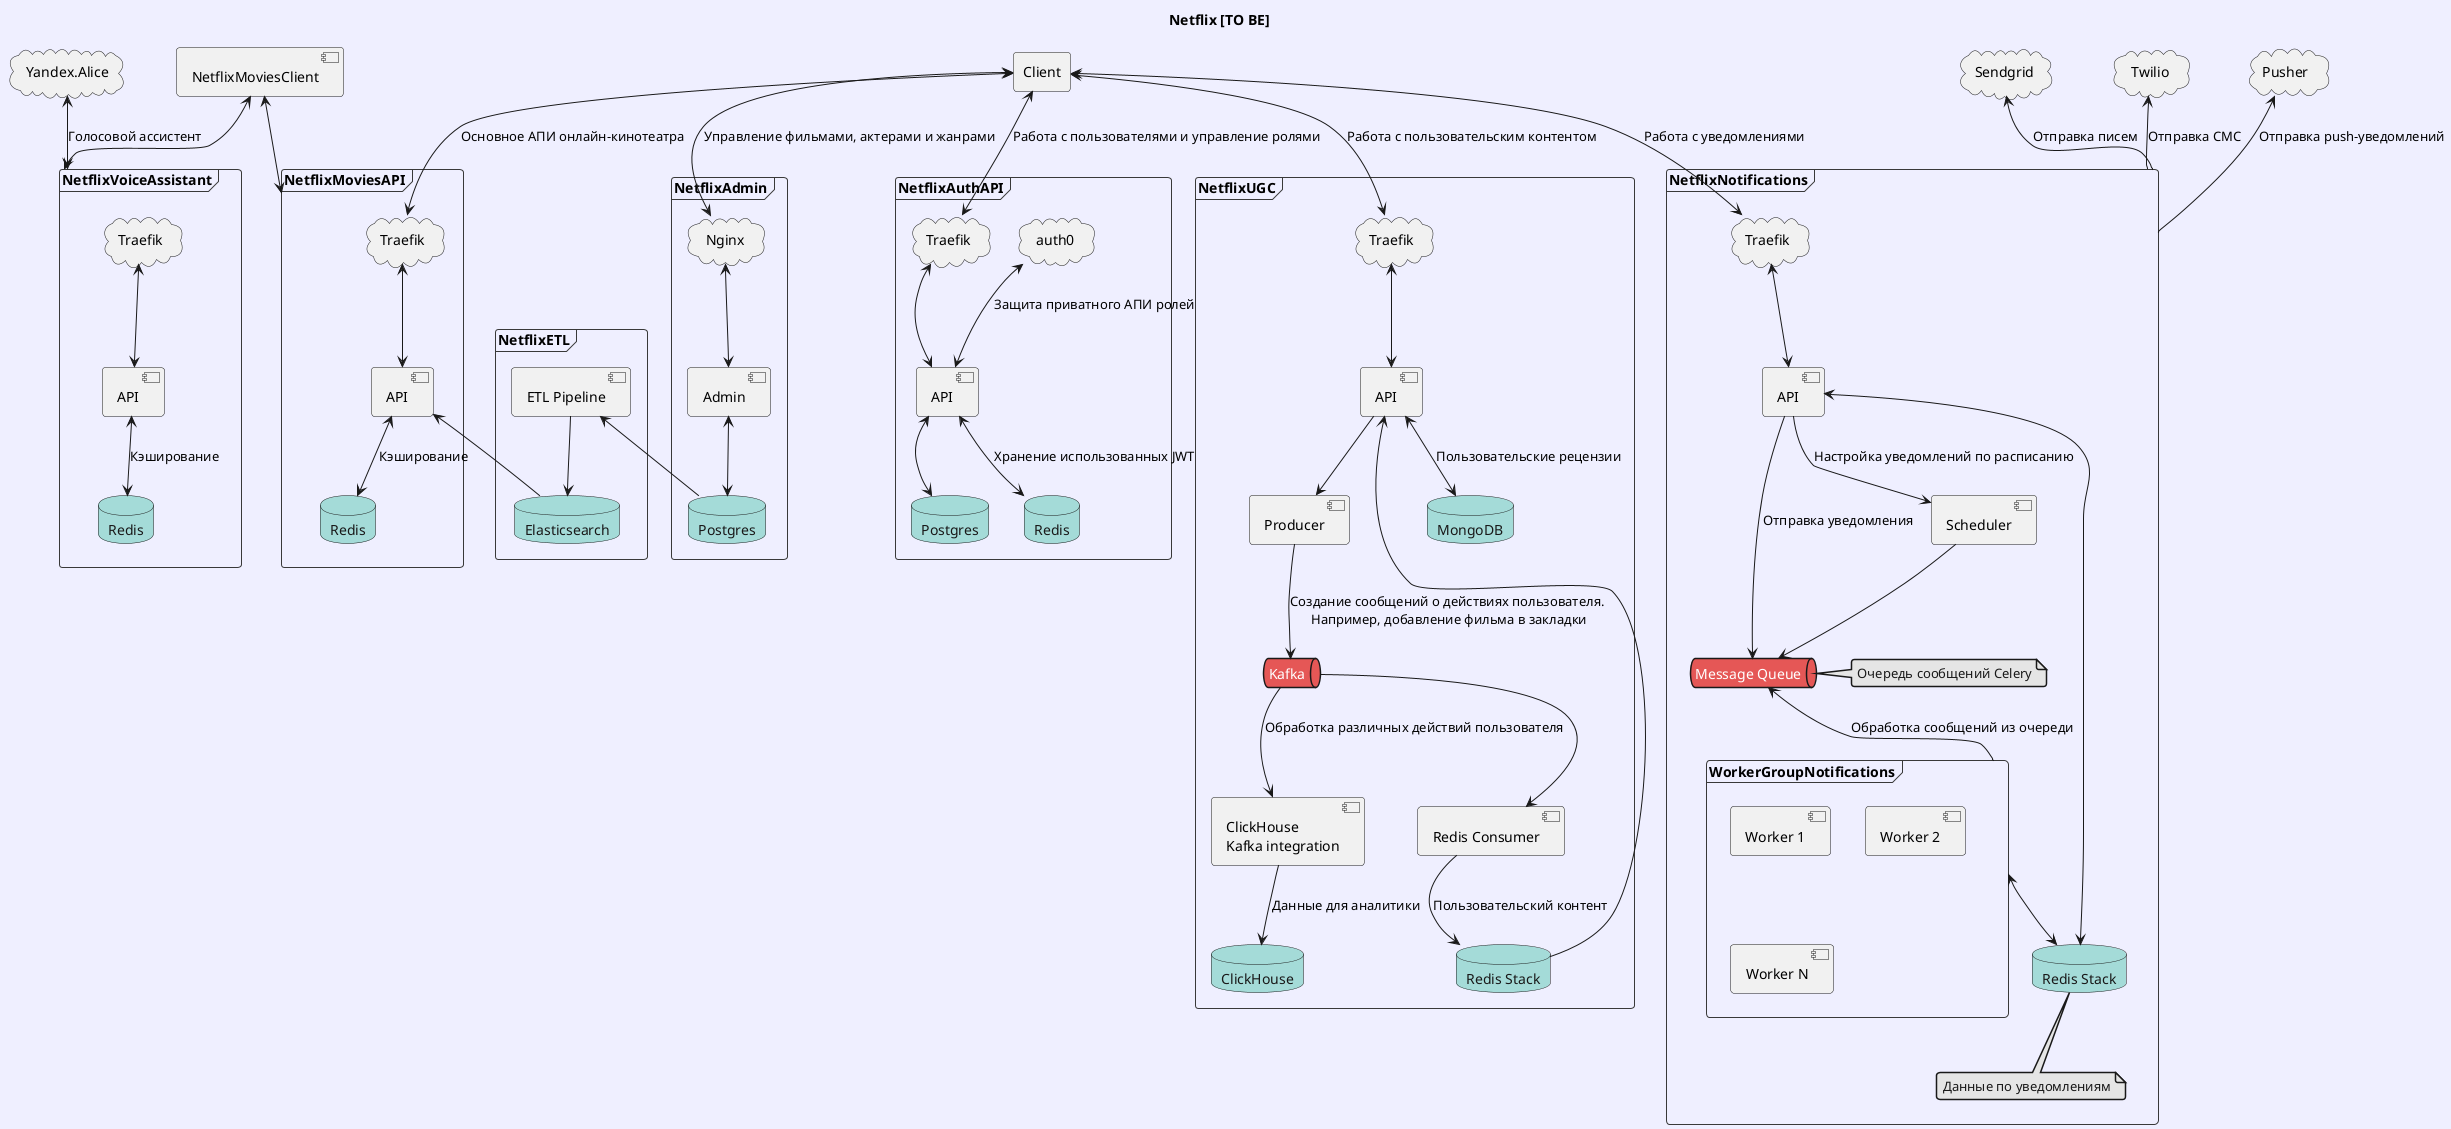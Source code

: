 @startuml
!theme mars
skinparam componentStyle uml2
skinparam defaultFontName Segoe UI
skinparam backgroundColor motivation

title Netflix [TO BE]

agent "Client" as base_client

cloud "Sendgrid" as sendgrid
cloud "Pusher" as pusher
cloud "Twilio" as twilio

cloud "Yandex.Alice" as yandex_provider_voice_assistant

frame NetflixAdmin {
    cloud "Nginx" as nginx_admin
    component "Admin" as admin_admin
    database "Postgres" as postgres_admin

    nginx_admin <-down-> admin_admin
    admin_admin <-down-> postgres_admin
}

frame NetflixETL {
    database "Elasticsearch" as elasticsearch_etl
    component "ETL Pipeline" as etl_pipeline

    etl_pipeline <-down- postgres_admin
    etl_pipeline -down-> elasticsearch_etl
}

frame NetflixMoviesAPI {
    cloud "Traefik" as traefik_movies
    component "API" as api_movies
    database "Redis" as redis_movies

    api_movies <-up-> traefik_movies
    api_movies <-down- elasticsearch_etl
    api_movies <-down-> redis_movies: "Кэширование"
}

frame NetflixAuthAPI {
    cloud "Traefik" as traefik_auth
    cloud "auth0" as auth0_auth
    component "API" as api_auth
    database "Postgres" as postgres_auth
    database "Redis" as redis_auth

    api_auth <-up-> traefik_auth
    api_auth <-up-> auth0_auth: "Защита приватного АПИ ролей"
    api_auth <-down-> postgres_auth
    api_auth <-down-> redis_auth: "Хранение использованных JWT"
}

frame NetflixUGC {
    cloud "Traefik" as traefik_ugc
    component "API" as api_ugc
    component "ClickHouse \nKafka integration" as consumer_clickhouse
    component "Redis Consumer" as consumer_ugc_redis
    component "Producer" as producer_ugc
    queue "Kafka" as kafka_ugc
    database "Redis Stack" as redis_stack_ugc
    database "MongoDB" as mongo_ugc
    database "ClickHouse" as clickhouse_ugc

    api_ugc <-up-> traefik_ugc
    api_ugc <-down- redis_stack_ugc
    api_ugc <-down-> mongo_ugc: "Пользовательские рецензии"
    api_ugc -down-> producer_ugc
    producer_ugc -down-> kafka_ugc: "Создание сообщений о действиях пользователя. \nНапример, добавление фильма в закладки"
    kafka_ugc -down-> consumer_ugc_redis
    consumer_ugc_redis -down-> redis_stack_ugc: "Пользовательский контент"
    kafka_ugc -down-> consumer_clickhouse: "Обработка различных действий пользователя"
    consumer_clickhouse -down-> clickhouse_ugc: "Данные для аналитики"
}

frame NetflixNotifications {
    cloud "Traefik" as traefik_notifications
    component "API" as api_notifications
    queue "Message Queue" as queue_notifications
    component "Scheduler" as scheduler_notifications
    database "Redis Stack" as redis_stack_notifications

    frame WorkerGroupNotifications {
        component "Worker 1" as worker_1_notifications
        component "Worker 2" as worker_2_notifications
        component "Worker N" as worker_n_notifications
    }

    api_notifications <-up-> traefik_notifications
    api_notifications <-down-> redis_stack_notifications
    api_notifications -down-> queue_notifications: "Отправка уведомления"
    api_notifications -down-> scheduler_notifications: "Настройка уведомлений по расписанию"
    queue_notifications <-down- WorkerGroupNotifications: "Обработка сообщений из очереди"
    scheduler_notifications -down-> queue_notifications
    WorkerGroupNotifications <-down-> redis_stack_notifications

    note right of queue_notifications
    Очередь сообщений Celery
    end note
    note bottom of redis_stack_notifications
    Данные по уведомлениям
    end note
}

frame NetflixVoiceAssistant {
    cloud "Traefik" as traefik_voice_assistant
    component "API" as api_voice_assistant
    database "Redis" as redis_voice_assistant

    api_voice_assistant <-up-> traefik_voice_assistant
    api_voice_assistant <-down-> redis_voice_assistant: "Кэширование"
}

component NetflixMoviesClient

NetflixNotifications -up-> sendgrid: "Отправка писем"
NetflixNotifications -up-> pusher: "Отправка push-уведомлений"
NetflixNotifications -up-> twilio: "Отправка СМС"

yandex_provider_voice_assistant <-down-> NetflixVoiceAssistant: "Голосовой ассистент"

NetflixMoviesAPI <-up-> NetflixMoviesClient

base_client <-down-> nginx_admin: "Управление фильмами, актерами и жанрами"
base_client <-down-> traefik_movies: "Основное АПИ онлайн-кинотеатра"
base_client <-down-> traefik_auth: "Работа с пользователями и управление ролями"
base_client <-down-> traefik_ugc: "Работа с пользовательским контентом"
base_client <-down-> traefik_notifications: "Работа с уведомлениями"

NetflixMoviesClient <-down-> NetflixVoiceAssistant
@enduml
